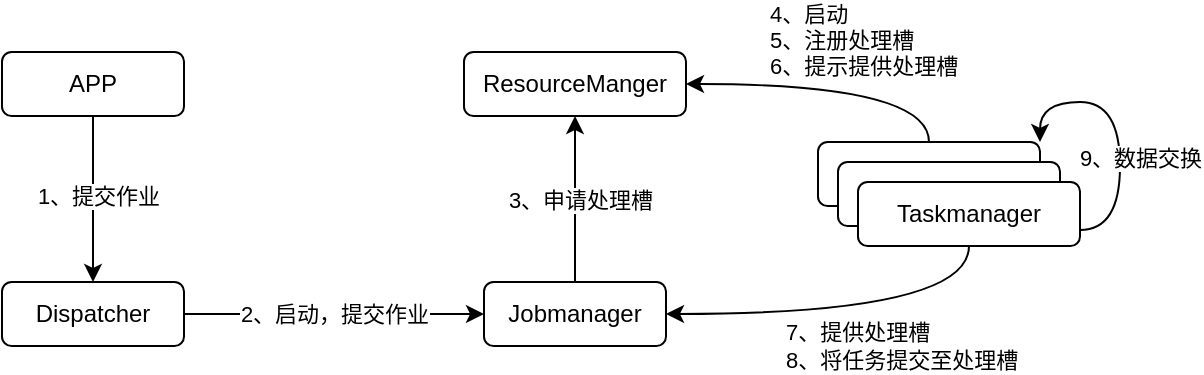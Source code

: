 <mxfile version="16.5.1" type="device" pages="2"><diagram id="pxGKjAmuEXmMgTgzN60F" name="第 1 页"><mxGraphModel dx="1106" dy="823" grid="0" gridSize="10" guides="1" tooltips="1" connect="1" arrows="1" fold="1" page="1" pageScale="1" pageWidth="827" pageHeight="1169" math="0" shadow="0"><root><mxCell id="0"/><mxCell id="1" parent="0"/><mxCell id="nC42vs3GOcM6JzXwxHHU-3" style="edgeStyle=orthogonalEdgeStyle;rounded=0;orthogonalLoop=1;jettySize=auto;html=1;" parent="1" source="nC42vs3GOcM6JzXwxHHU-1" target="nC42vs3GOcM6JzXwxHHU-2" edge="1"><mxGeometry relative="1" as="geometry"/></mxCell><mxCell id="nC42vs3GOcM6JzXwxHHU-4" value="1、提交作业" style="edgeLabel;html=1;align=center;verticalAlign=middle;resizable=0;points=[];" parent="nC42vs3GOcM6JzXwxHHU-3" vertex="1" connectable="0"><mxGeometry x="-0.051" y="2" relative="1" as="geometry"><mxPoint as="offset"/></mxGeometry></mxCell><mxCell id="nC42vs3GOcM6JzXwxHHU-1" value="APP" style="rounded=1;whiteSpace=wrap;html=1;" parent="1" vertex="1"><mxGeometry x="87" y="172" width="91" height="32" as="geometry"/></mxCell><mxCell id="nC42vs3GOcM6JzXwxHHU-6" value="2、启动，提交作业" style="edgeStyle=orthogonalEdgeStyle;rounded=0;orthogonalLoop=1;jettySize=auto;html=1;entryX=0;entryY=0.5;entryDx=0;entryDy=0;" parent="1" source="nC42vs3GOcM6JzXwxHHU-2" target="nC42vs3GOcM6JzXwxHHU-5" edge="1"><mxGeometry relative="1" as="geometry"/></mxCell><mxCell id="nC42vs3GOcM6JzXwxHHU-2" value="Dispatcher" style="rounded=1;whiteSpace=wrap;html=1;" parent="1" vertex="1"><mxGeometry x="87" y="287" width="91" height="32" as="geometry"/></mxCell><mxCell id="nC42vs3GOcM6JzXwxHHU-8" style="edgeStyle=orthogonalEdgeStyle;rounded=0;orthogonalLoop=1;jettySize=auto;html=1;exitX=0.5;exitY=0;exitDx=0;exitDy=0;entryX=0.5;entryY=1;entryDx=0;entryDy=0;" parent="1" source="nC42vs3GOcM6JzXwxHHU-5" target="nC42vs3GOcM6JzXwxHHU-7" edge="1"><mxGeometry relative="1" as="geometry"/></mxCell><mxCell id="nC42vs3GOcM6JzXwxHHU-9" value="3、申请处理槽" style="edgeLabel;html=1;align=center;verticalAlign=middle;resizable=0;points=[];" parent="nC42vs3GOcM6JzXwxHHU-8" vertex="1" connectable="0"><mxGeometry x="-0.017" y="-1" relative="1" as="geometry"><mxPoint x="1" as="offset"/></mxGeometry></mxCell><mxCell id="nC42vs3GOcM6JzXwxHHU-5" value="Jobmanager" style="rounded=1;whiteSpace=wrap;html=1;" parent="1" vertex="1"><mxGeometry x="328" y="287" width="91" height="32" as="geometry"/></mxCell><mxCell id="nC42vs3GOcM6JzXwxHHU-7" value="ResourceManger" style="rounded=1;whiteSpace=wrap;html=1;" parent="1" vertex="1"><mxGeometry x="318" y="172" width="111" height="32" as="geometry"/></mxCell><mxCell id="nC42vs3GOcM6JzXwxHHU-13" style="edgeStyle=orthogonalEdgeStyle;rounded=0;orthogonalLoop=1;jettySize=auto;html=1;exitX=0.5;exitY=0;exitDx=0;exitDy=0;entryX=1;entryY=0.5;entryDx=0;entryDy=0;curved=1;" parent="1" source="nC42vs3GOcM6JzXwxHHU-10" target="nC42vs3GOcM6JzXwxHHU-7" edge="1"><mxGeometry relative="1" as="geometry"/></mxCell><mxCell id="nC42vs3GOcM6JzXwxHHU-14" value="4、启动&amp;nbsp;&amp;nbsp;&lt;br&gt;5、注册处理槽&lt;br&gt;6、提示提供处理槽" style="edgeLabel;html=1;align=left;verticalAlign=middle;resizable=0;points=[];" parent="nC42vs3GOcM6JzXwxHHU-13" vertex="1" connectable="0"><mxGeometry x="0.375" y="-2" relative="1" as="geometry"><mxPoint x="-7" y="-20" as="offset"/></mxGeometry></mxCell><mxCell id="nC42vs3GOcM6JzXwxHHU-10" value="Taskmanager" style="rounded=1;whiteSpace=wrap;html=1;" parent="1" vertex="1"><mxGeometry x="495" y="217" width="111" height="32" as="geometry"/></mxCell><mxCell id="nC42vs3GOcM6JzXwxHHU-11" value="Taskmanager" style="rounded=1;whiteSpace=wrap;html=1;" parent="1" vertex="1"><mxGeometry x="505" y="227" width="111" height="32" as="geometry"/></mxCell><mxCell id="nC42vs3GOcM6JzXwxHHU-15" style="edgeStyle=orthogonalEdgeStyle;curved=1;rounded=0;orthogonalLoop=1;jettySize=auto;html=1;exitX=0.5;exitY=1;exitDx=0;exitDy=0;entryX=1;entryY=0.5;entryDx=0;entryDy=0;" parent="1" source="nC42vs3GOcM6JzXwxHHU-12" target="nC42vs3GOcM6JzXwxHHU-5" edge="1"><mxGeometry relative="1" as="geometry"/></mxCell><mxCell id="nC42vs3GOcM6JzXwxHHU-16" value="7、提供处理槽&lt;br&gt;8、将任务提交至处理槽" style="edgeLabel;html=1;align=left;verticalAlign=middle;resizable=0;points=[];" parent="nC42vs3GOcM6JzXwxHHU-15" vertex="1" connectable="0"><mxGeometry x="0.084" y="-2" relative="1" as="geometry"><mxPoint x="-27" y="18" as="offset"/></mxGeometry></mxCell><mxCell id="nC42vs3GOcM6JzXwxHHU-18" style="edgeStyle=orthogonalEdgeStyle;curved=1;rounded=0;orthogonalLoop=1;jettySize=auto;html=1;exitX=1;exitY=0.75;exitDx=0;exitDy=0;entryX=1;entryY=0;entryDx=0;entryDy=0;" parent="1" source="nC42vs3GOcM6JzXwxHHU-12" target="nC42vs3GOcM6JzXwxHHU-10" edge="1"><mxGeometry relative="1" as="geometry"/></mxCell><mxCell id="nC42vs3GOcM6JzXwxHHU-19" value="9、数据交换" style="edgeLabel;html=1;align=center;verticalAlign=middle;resizable=0;points=[];" parent="nC42vs3GOcM6JzXwxHHU-18" vertex="1" connectable="0"><mxGeometry x="-0.181" y="2" relative="1" as="geometry"><mxPoint x="12" y="3" as="offset"/></mxGeometry></mxCell><mxCell id="nC42vs3GOcM6JzXwxHHU-12" value="Taskmanager" style="rounded=1;whiteSpace=wrap;html=1;" parent="1" vertex="1"><mxGeometry x="515" y="237" width="111" height="32" as="geometry"/></mxCell></root></mxGraphModel></diagram><diagram id="lZOBcdJBTeY-E2vBrIHI" name="第 2 页"><mxGraphModel dx="1106" dy="823" grid="0" gridSize="10" guides="1" tooltips="1" connect="1" arrows="1" fold="1" page="1" pageScale="1" pageWidth="827" pageHeight="1169" math="0" shadow="0"><root><mxCell id="o37CTNG3_7JWBHT5vTxT-0"/><mxCell id="o37CTNG3_7JWBHT5vTxT-1" parent="o37CTNG3_7JWBHT5vTxT-0"/><mxCell id="o37CTNG3_7JWBHT5vTxT-24" value="" style="rounded=1;whiteSpace=wrap;html=1;fillColor=none;dashed=1;sketch=1;fontSize=14;" vertex="1" parent="o37CTNG3_7JWBHT5vTxT-1"><mxGeometry x="278" y="197" width="326" height="50" as="geometry"/></mxCell><mxCell id="o37CTNG3_7JWBHT5vTxT-2" value="" style="endArrow=classic;html=1;rounded=1;strokeWidth=5;sketch=1;fontSize=14;" edge="1" parent="o37CTNG3_7JWBHT5vTxT-1"><mxGeometry width="50" height="50" relative="1" as="geometry"><mxPoint x="104" y="257" as="sourcePoint"/><mxPoint x="674" y="257" as="targetPoint"/></mxGeometry></mxCell><mxCell id="o37CTNG3_7JWBHT5vTxT-3" value="15" style="ellipse;whiteSpace=wrap;html=1;aspect=fixed;fillColor=#dae8fc;strokeColor=#6c8ebf;sketch=1;rounded=1;fontSize=14;" vertex="1" parent="o37CTNG3_7JWBHT5vTxT-1"><mxGeometry x="134" y="207" width="30" height="30" as="geometry"/></mxCell><mxCell id="o37CTNG3_7JWBHT5vTxT-4" value="18" style="ellipse;whiteSpace=wrap;html=1;aspect=fixed;fillColor=#dae8fc;strokeColor=#6c8ebf;sketch=1;rounded=1;fontSize=14;" vertex="1" parent="o37CTNG3_7JWBHT5vTxT-1"><mxGeometry x="194" y="207" width="30" height="30" as="geometry"/></mxCell><mxCell id="o37CTNG3_7JWBHT5vTxT-5" value="9" style="ellipse;whiteSpace=wrap;html=1;aspect=fixed;fillColor=#dae8fc;strokeColor=#6c8ebf;sketch=1;rounded=1;fontSize=14;" vertex="1" parent="o37CTNG3_7JWBHT5vTxT-1"><mxGeometry x="294" y="207" width="30" height="30" as="geometry"/></mxCell><mxCell id="o37CTNG3_7JWBHT5vTxT-6" value="10" style="ellipse;whiteSpace=wrap;html=1;aspect=fixed;fillColor=#dae8fc;strokeColor=#6c8ebf;sketch=1;rounded=1;fontSize=14;" vertex="1" parent="o37CTNG3_7JWBHT5vTxT-1"><mxGeometry x="368" y="207" width="30" height="30" as="geometry"/></mxCell><mxCell id="o37CTNG3_7JWBHT5vTxT-7" value="11" style="ellipse;whiteSpace=wrap;html=1;aspect=fixed;fillColor=#dae8fc;strokeColor=#6c8ebf;sketch=1;rounded=1;fontSize=14;" vertex="1" parent="o37CTNG3_7JWBHT5vTxT-1"><mxGeometry x="458" y="207" width="30" height="30" as="geometry"/></mxCell><mxCell id="o37CTNG3_7JWBHT5vTxT-8" value="20" style="ellipse;whiteSpace=wrap;html=1;aspect=fixed;fillColor=#dae8fc;strokeColor=#6c8ebf;sketch=1;rounded=1;fontSize=14;" vertex="1" parent="o37CTNG3_7JWBHT5vTxT-1"><mxGeometry x="564" y="207" width="30" height="30" as="geometry"/></mxCell><mxCell id="o37CTNG3_7JWBHT5vTxT-12" value="" style="group;sketch=1;rounded=1;fontSize=14;" vertex="1" connectable="0" parent="o37CTNG3_7JWBHT5vTxT-1"><mxGeometry x="398" y="267" width="60" height="71" as="geometry"/></mxCell><mxCell id="o37CTNG3_7JWBHT5vTxT-9" value="8:01:00" style="text;html=1;align=center;verticalAlign=middle;resizable=0;points=[];autosize=1;strokeColor=none;fillColor=none;sketch=1;rounded=1;fontSize=14;" vertex="1" parent="o37CTNG3_7JWBHT5vTxT-12"><mxGeometry x="2" y="50" width="57" height="21" as="geometry"/></mxCell><mxCell id="o37CTNG3_7JWBHT5vTxT-10" value="" style="endArrow=classic;html=1;rounded=1;sketch=1;fontSize=14;" edge="1" parent="o37CTNG3_7JWBHT5vTxT-12"><mxGeometry width="50" height="50" relative="1" as="geometry"><mxPoint x="29.5" y="50" as="sourcePoint"/><mxPoint x="29.5" as="targetPoint"/></mxGeometry></mxCell><mxCell id="o37CTNG3_7JWBHT5vTxT-13" value="" style="group;sketch=1;rounded=1;fontSize=14;" vertex="1" connectable="0" parent="o37CTNG3_7JWBHT5vTxT-1"><mxGeometry x="94" y="267" width="60" height="71" as="geometry"/></mxCell><mxCell id="o37CTNG3_7JWBHT5vTxT-14" value="8:00:00" style="text;html=1;align=center;verticalAlign=middle;resizable=0;points=[];autosize=1;strokeColor=none;fillColor=none;sketch=1;rounded=1;fontSize=14;" vertex="1" parent="o37CTNG3_7JWBHT5vTxT-13"><mxGeometry x="2" y="50" width="57" height="21" as="geometry"/></mxCell><mxCell id="o37CTNG3_7JWBHT5vTxT-15" value="" style="endArrow=classic;html=1;rounded=1;sketch=1;fontSize=14;" edge="1" parent="o37CTNG3_7JWBHT5vTxT-13"><mxGeometry width="50" height="50" relative="1" as="geometry"><mxPoint x="29.5" y="50" as="sourcePoint"/><mxPoint x="29.5" as="targetPoint"/></mxGeometry></mxCell><mxCell id="o37CTNG3_7JWBHT5vTxT-16" value="" style="group;sketch=1;rounded=1;fontSize=14;" vertex="1" connectable="0" parent="o37CTNG3_7JWBHT5vTxT-1"><mxGeometry x="244" y="267" width="60" height="71" as="geometry"/></mxCell><mxCell id="o37CTNG3_7JWBHT5vTxT-17" value="8:00:45" style="text;html=1;align=center;verticalAlign=middle;resizable=0;points=[];autosize=1;strokeColor=none;fillColor=none;sketch=1;rounded=1;fontSize=14;" vertex="1" parent="o37CTNG3_7JWBHT5vTxT-16"><mxGeometry x="2" y="50" width="57" height="21" as="geometry"/></mxCell><mxCell id="o37CTNG3_7JWBHT5vTxT-18" value="" style="endArrow=classic;html=1;rounded=1;sketch=1;fontSize=14;" edge="1" parent="o37CTNG3_7JWBHT5vTxT-16"><mxGeometry width="50" height="50" relative="1" as="geometry"><mxPoint x="29.5" y="50" as="sourcePoint"/><mxPoint x="29.5" as="targetPoint"/></mxGeometry></mxCell><mxCell id="o37CTNG3_7JWBHT5vTxT-19" value="" style="group;sketch=1;rounded=1;fontSize=14;" vertex="1" connectable="0" parent="o37CTNG3_7JWBHT5vTxT-1"><mxGeometry x="519" y="267" width="60" height="71" as="geometry"/></mxCell><mxCell id="o37CTNG3_7JWBHT5vTxT-20" value="8:02:00" style="text;html=1;align=center;verticalAlign=middle;resizable=0;points=[];autosize=1;strokeColor=none;fillColor=none;sketch=1;rounded=1;fontSize=14;" vertex="1" parent="o37CTNG3_7JWBHT5vTxT-19"><mxGeometry x="2" y="50" width="57" height="21" as="geometry"/></mxCell><mxCell id="o37CTNG3_7JWBHT5vTxT-21" value="" style="endArrow=classic;html=1;rounded=1;sketch=1;fontSize=14;" edge="1" parent="o37CTNG3_7JWBHT5vTxT-19"><mxGeometry width="50" height="50" relative="1" as="geometry"><mxPoint x="29.5" y="50" as="sourcePoint"/><mxPoint x="29.5" as="targetPoint"/></mxGeometry></mxCell><mxCell id="o37CTNG3_7JWBHT5vTxT-22" value="Time" style="text;html=1;align=center;verticalAlign=middle;resizable=0;points=[];autosize=1;strokeColor=none;fillColor=none;sketch=1;rounded=1;fontSize=14;" vertex="1" parent="o37CTNG3_7JWBHT5vTxT-1"><mxGeometry x="677" y="247" width="41" height="21" as="geometry"/></mxCell><mxCell id="o37CTNG3_7JWBHT5vTxT-47" value="" style="group" vertex="1" connectable="0" parent="o37CTNG3_7JWBHT5vTxT-1"><mxGeometry x="112" y="445" width="544" height="107" as="geometry"/></mxCell><mxCell id="o37CTNG3_7JWBHT5vTxT-25" value="" style="rounded=1;whiteSpace=wrap;html=1;dashed=1;sketch=1;fontSize=14;fillColor=none;" vertex="1" parent="o37CTNG3_7JWBHT5vTxT-47"><mxGeometry width="544" height="60" as="geometry"/></mxCell><mxCell id="o37CTNG3_7JWBHT5vTxT-27" value="15" style="ellipse;whiteSpace=wrap;html=1;aspect=fixed;fillColor=#dae8fc;strokeColor=#6c8ebf;sketch=1;rounded=1;fontSize=14;" vertex="1" parent="o37CTNG3_7JWBHT5vTxT-47"><mxGeometry x="31" y="15" width="30" height="30" as="geometry"/></mxCell><mxCell id="o37CTNG3_7JWBHT5vTxT-28" value="18" style="ellipse;whiteSpace=wrap;html=1;aspect=fixed;fillColor=#dae8fc;strokeColor=#6c8ebf;sketch=1;rounded=1;fontSize=14;" vertex="1" parent="o37CTNG3_7JWBHT5vTxT-47"><mxGeometry x="95" y="15" width="30" height="30" as="geometry"/></mxCell><mxCell id="o37CTNG3_7JWBHT5vTxT-29" value="" style="endArrow=none;dashed=1;html=1;dashPattern=1 3;strokeWidth=2;rounded=1;sketch=1;fontSize=14;exitX=0.298;exitY=0.983;exitDx=0;exitDy=0;exitPerimeter=0;" edge="1" parent="o37CTNG3_7JWBHT5vTxT-47" source="o37CTNG3_7JWBHT5vTxT-25"><mxGeometry width="50" height="50" relative="1" as="geometry"><mxPoint x="317" y="-9" as="sourcePoint"/><mxPoint x="162" y="2" as="targetPoint"/></mxGeometry></mxCell><mxCell id="o37CTNG3_7JWBHT5vTxT-31" value="9" style="ellipse;whiteSpace=wrap;html=1;aspect=fixed;fillColor=#dae8fc;strokeColor=#6c8ebf;sketch=1;rounded=1;fontSize=14;" vertex="1" parent="o37CTNG3_7JWBHT5vTxT-47"><mxGeometry x="217" y="15" width="30" height="30" as="geometry"/></mxCell><mxCell id="o37CTNG3_7JWBHT5vTxT-32" value="10" style="ellipse;whiteSpace=wrap;html=1;aspect=fixed;fillColor=#dae8fc;strokeColor=#6c8ebf;sketch=1;rounded=1;fontSize=14;" vertex="1" parent="o37CTNG3_7JWBHT5vTxT-47"><mxGeometry x="284" y="15" width="30" height="30" as="geometry"/></mxCell><mxCell id="o37CTNG3_7JWBHT5vTxT-33" value="11" style="ellipse;whiteSpace=wrap;html=1;aspect=fixed;fillColor=#dae8fc;strokeColor=#6c8ebf;sketch=1;rounded=1;fontSize=14;" vertex="1" parent="o37CTNG3_7JWBHT5vTxT-47"><mxGeometry x="357" y="15" width="30" height="30" as="geometry"/></mxCell><mxCell id="o37CTNG3_7JWBHT5vTxT-34" value="20" style="ellipse;whiteSpace=wrap;html=1;aspect=fixed;fillColor=#dae8fc;strokeColor=#6c8ebf;sketch=1;rounded=1;fontSize=14;" vertex="1" parent="o37CTNG3_7JWBHT5vTxT-47"><mxGeometry x="487" y="15" width="30" height="30" as="geometry"/></mxCell><mxCell id="o37CTNG3_7JWBHT5vTxT-43" value="process-time-window" style="text;html=1;align=center;verticalAlign=middle;resizable=0;points=[];autosize=1;strokeColor=none;fillColor=none;fontSize=14;" vertex="1" parent="o37CTNG3_7JWBHT5vTxT-47"><mxGeometry x="186.5" y="86" width="141" height="21" as="geometry"/></mxCell><mxCell id="o37CTNG3_7JWBHT5vTxT-51" value="" style="endArrow=none;dashed=1;html=1;dashPattern=1 3;strokeWidth=2;rounded=1;sketch=1;fontSize=14;exitX=0.614;exitY=1.017;exitDx=0;exitDy=0;exitPerimeter=0;entryX=0.614;entryY=0.017;entryDx=0;entryDy=0;entryPerimeter=0;" edge="1" parent="o37CTNG3_7JWBHT5vTxT-47"><mxGeometry width="50" height="50" relative="1" as="geometry"><mxPoint x="444.996" y="56" as="sourcePoint"/><mxPoint x="444.996" y="-4" as="targetPoint"/></mxGeometry></mxCell><mxCell id="o37CTNG3_7JWBHT5vTxT-49" value="" style="group" vertex="1" connectable="0" parent="o37CTNG3_7JWBHT5vTxT-1"><mxGeometry x="112" y="633" width="544" height="105" as="geometry"/></mxCell><mxCell id="o37CTNG3_7JWBHT5vTxT-46" value="" style="group" vertex="1" connectable="0" parent="o37CTNG3_7JWBHT5vTxT-49"><mxGeometry width="544" height="60" as="geometry"/></mxCell><mxCell id="o37CTNG3_7JWBHT5vTxT-35" value="" style="rounded=1;whiteSpace=wrap;html=1;dashed=1;sketch=1;fontSize=14;fillColor=none;" vertex="1" parent="o37CTNG3_7JWBHT5vTxT-46"><mxGeometry width="544" height="60" as="geometry"/></mxCell><mxCell id="o37CTNG3_7JWBHT5vTxT-36" value="15" style="ellipse;whiteSpace=wrap;html=1;aspect=fixed;fillColor=#dae8fc;strokeColor=#6c8ebf;sketch=1;rounded=1;fontSize=14;" vertex="1" parent="o37CTNG3_7JWBHT5vTxT-46"><mxGeometry x="45" y="15" width="30" height="30" as="geometry"/></mxCell><mxCell id="o37CTNG3_7JWBHT5vTxT-37" value="18" style="ellipse;whiteSpace=wrap;html=1;aspect=fixed;fillColor=#dae8fc;strokeColor=#6c8ebf;sketch=1;rounded=1;fontSize=14;" vertex="1" parent="o37CTNG3_7JWBHT5vTxT-46"><mxGeometry x="108" y="15" width="30" height="30" as="geometry"/></mxCell><mxCell id="o37CTNG3_7JWBHT5vTxT-38" value="" style="endArrow=none;dashed=1;html=1;dashPattern=1 3;strokeWidth=2;rounded=1;sketch=1;fontSize=14;exitX=0.614;exitY=1.017;exitDx=0;exitDy=0;exitPerimeter=0;entryX=0.614;entryY=0.017;entryDx=0;entryDy=0;entryPerimeter=0;" edge="1" parent="o37CTNG3_7JWBHT5vTxT-46" source="o37CTNG3_7JWBHT5vTxT-35" target="o37CTNG3_7JWBHT5vTxT-35"><mxGeometry width="50" height="50" relative="1" as="geometry"><mxPoint x="319" y="-4" as="sourcePoint"/><mxPoint x="164" y="7" as="targetPoint"/></mxGeometry></mxCell><mxCell id="o37CTNG3_7JWBHT5vTxT-39" value="9" style="ellipse;whiteSpace=wrap;html=1;aspect=fixed;fillColor=#dae8fc;strokeColor=#6c8ebf;sketch=1;rounded=1;fontSize=14;" vertex="1" parent="o37CTNG3_7JWBHT5vTxT-46"><mxGeometry x="172" y="15" width="30" height="30" as="geometry"/></mxCell><mxCell id="o37CTNG3_7JWBHT5vTxT-40" value="10" style="ellipse;whiteSpace=wrap;html=1;aspect=fixed;fillColor=#dae8fc;strokeColor=#6c8ebf;sketch=1;rounded=1;fontSize=14;" vertex="1" parent="o37CTNG3_7JWBHT5vTxT-46"><mxGeometry x="247" y="15" width="30" height="30" as="geometry"/></mxCell><mxCell id="o37CTNG3_7JWBHT5vTxT-41" value="11" style="ellipse;whiteSpace=wrap;html=1;aspect=fixed;fillColor=#dae8fc;strokeColor=#6c8ebf;sketch=1;rounded=1;fontSize=14;" vertex="1" parent="o37CTNG3_7JWBHT5vTxT-46"><mxGeometry x="388" y="15" width="30" height="30" as="geometry"/></mxCell><mxCell id="o37CTNG3_7JWBHT5vTxT-42" value="20" style="ellipse;whiteSpace=wrap;html=1;aspect=fixed;fillColor=#dae8fc;strokeColor=#6c8ebf;sketch=1;rounded=1;fontSize=14;" vertex="1" parent="o37CTNG3_7JWBHT5vTxT-46"><mxGeometry x="490" y="15" width="30" height="30" as="geometry"/></mxCell><mxCell id="o37CTNG3_7JWBHT5vTxT-50" value="" style="endArrow=none;dashed=1;html=1;dashPattern=1 3;strokeWidth=2;rounded=1;sketch=1;fontSize=14;exitX=0.614;exitY=1.017;exitDx=0;exitDy=0;exitPerimeter=0;entryX=0.614;entryY=0.017;entryDx=0;entryDy=0;entryPerimeter=0;" edge="1" parent="o37CTNG3_7JWBHT5vTxT-46"><mxGeometry width="50" height="50" relative="1" as="geometry"><mxPoint x="452.996" y="55" as="sourcePoint"/><mxPoint x="452.996" y="-5" as="targetPoint"/></mxGeometry></mxCell><mxCell id="o37CTNG3_7JWBHT5vTxT-48" value="event-time-window" style="text;html=1;align=center;verticalAlign=middle;resizable=0;points=[];autosize=1;strokeColor=none;fillColor=none;fontSize=14;" vertex="1" parent="o37CTNG3_7JWBHT5vTxT-49"><mxGeometry x="176" y="84" width="127" height="21" as="geometry"/></mxCell></root></mxGraphModel></diagram></mxfile>